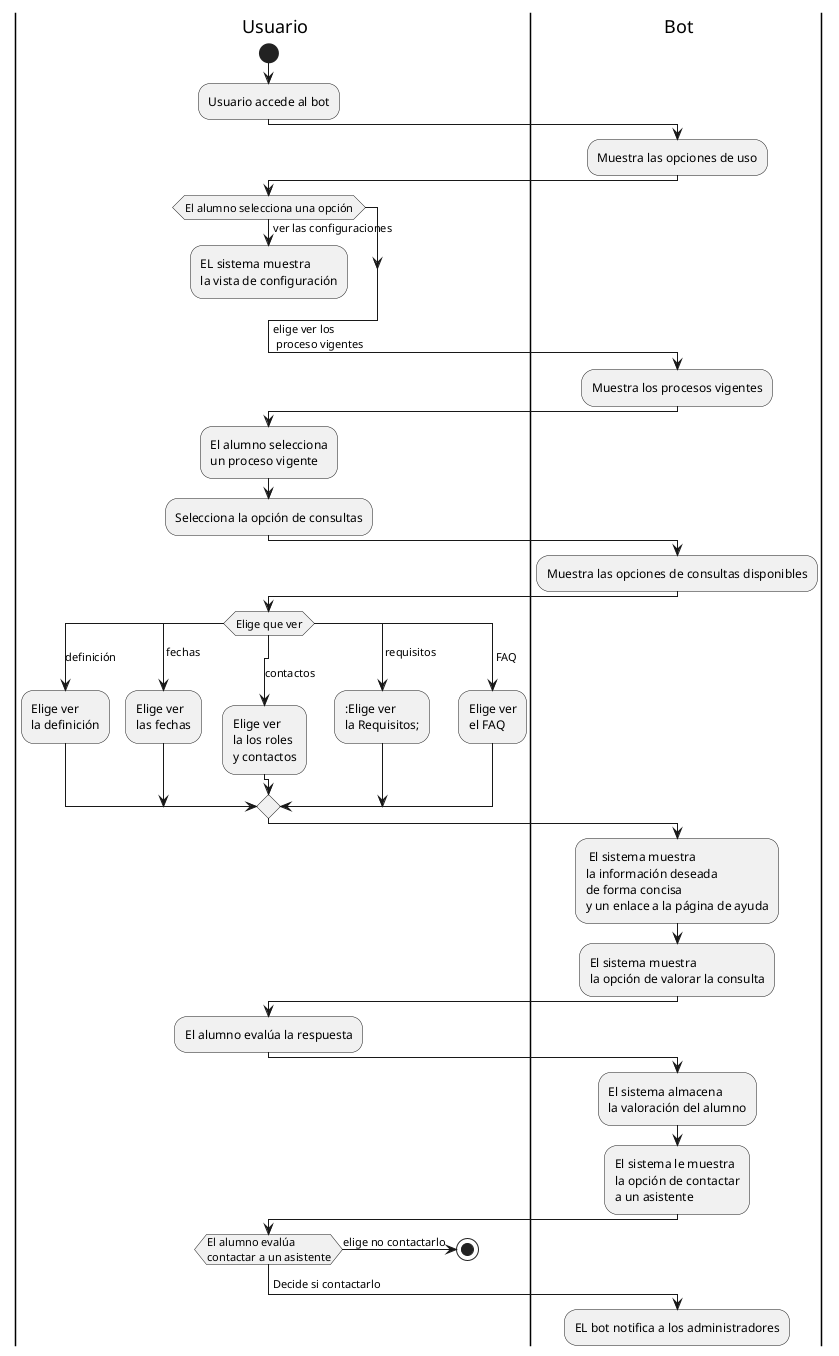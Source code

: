 @startuml
'Actors
|U| Usuario
|B| Bot

|U|
start
:Usuario accede al bot;
|B|
:Muestra las opciones de uso;
|U|
if (El alumno selecciona una opción) then (ver las configuraciones)
    :EL sistema muestra
    la vista de configuración;
    detach
endif
->elige ver los\n proceso vigentes;
|B|
:Muestra los procesos vigentes;
|U|
:El alumno selecciona\nun proceso vigente;
:Selecciona la opción de consultas;
|B|
:Muestra las opciones de consultas disponibles;
|U|
switch (Elige que ver)
case (definición)
  :Elige ver\nla definición;
case ( fechas )
  :Elige ver\nlas fechas;
case (\ncontactos)
  :Elige ver\nla los roles\ny contactos;
case ( requisitos )
  ::Elige ver\nla Requisitos;;
case ( FAQ )
  :Elige ver\nel FAQ;
endswitch
|B|
: El sistema muestra
la información deseada
de forma concisa
y un enlace a la página de ayuda;
:El sistema muestra
la opción de valorar la consulta;
|U|
:El alumno evalúa la respuesta;
|B|
:El sistema almacena
la valoración del alumno;
:El sistema le muestra
la opción de contactar
a un asistente;
|U|
if (El alumno evalúa \ncontactar a un asistente) then (elige no contactarlo)
stop
endif
-> Decide si contactarlo;
|B|
:EL bot notifica a los administradores;
detach
@enduml